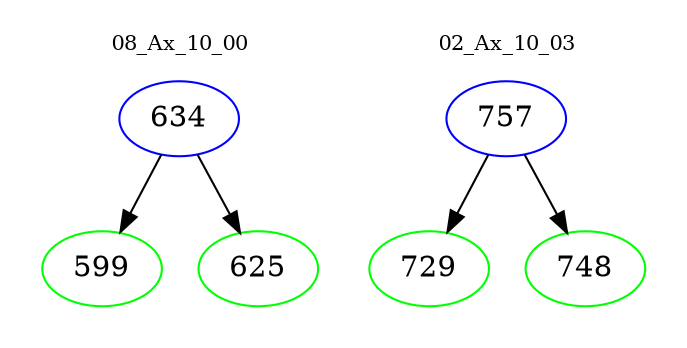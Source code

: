 digraph{
subgraph cluster_0 {
color = white
label = "08_Ax_10_00";
fontsize=10;
T0_634 [label="634", color="blue"]
T0_634 -> T0_599 [color="black"]
T0_599 [label="599", color="green"]
T0_634 -> T0_625 [color="black"]
T0_625 [label="625", color="green"]
}
subgraph cluster_1 {
color = white
label = "02_Ax_10_03";
fontsize=10;
T1_757 [label="757", color="blue"]
T1_757 -> T1_729 [color="black"]
T1_729 [label="729", color="green"]
T1_757 -> T1_748 [color="black"]
T1_748 [label="748", color="green"]
}
}
